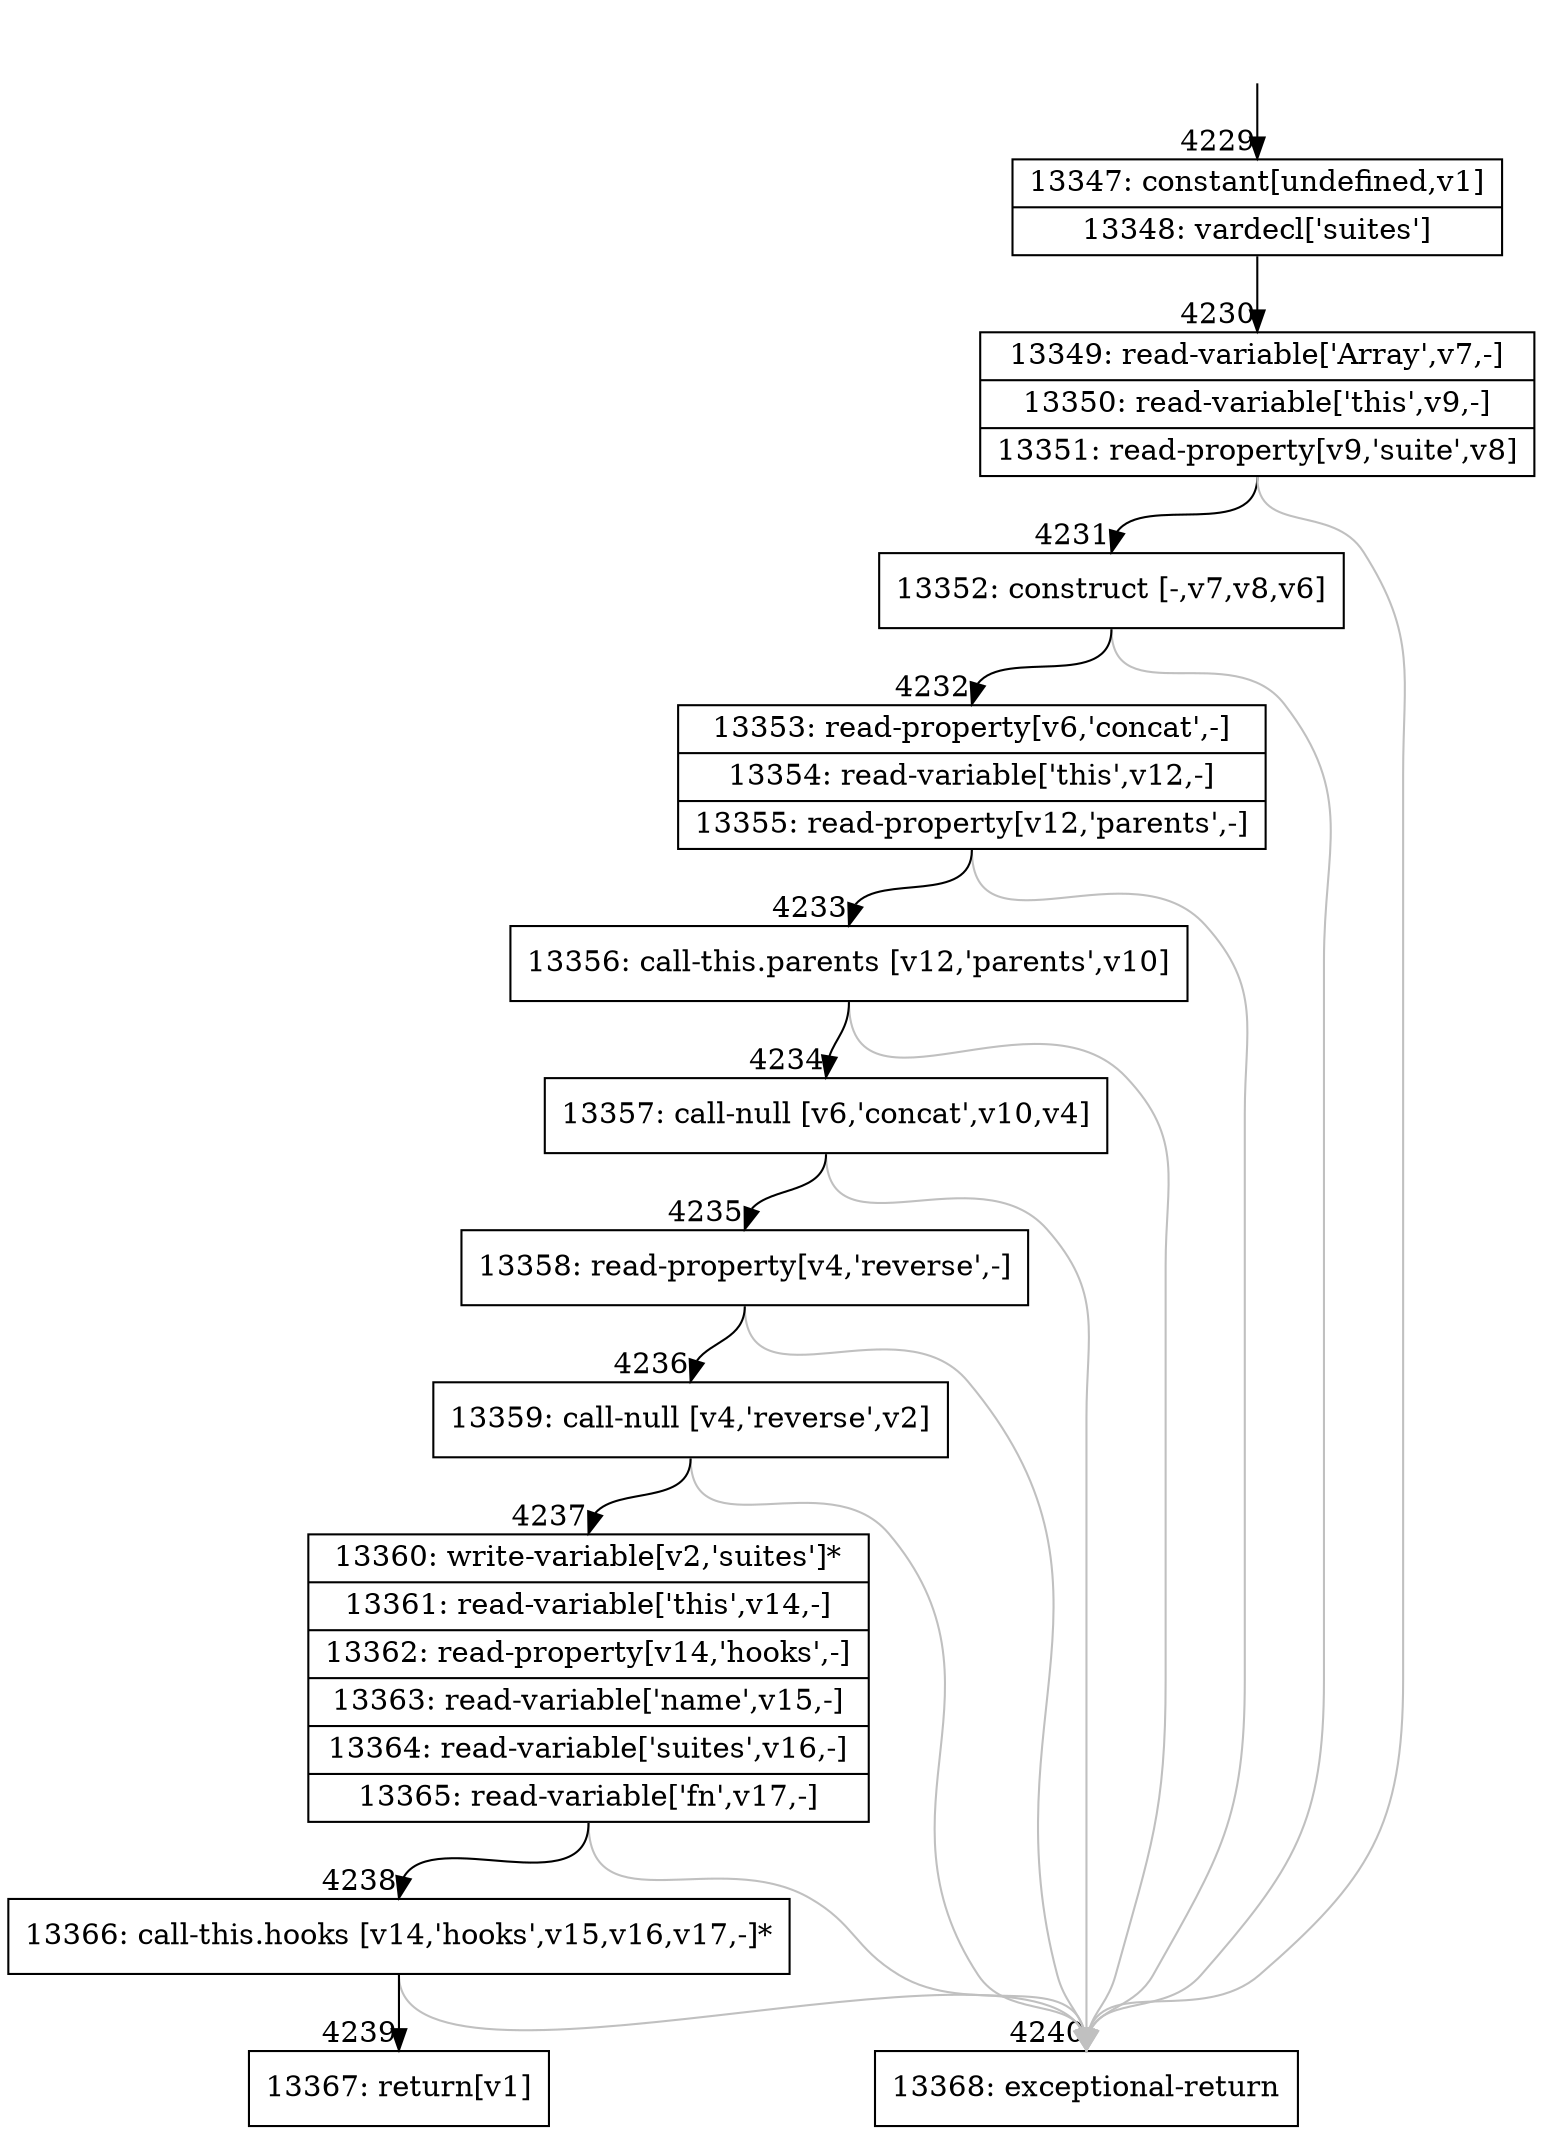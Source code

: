 digraph {
rankdir="TD"
BB_entry381[shape=none,label=""];
BB_entry381 -> BB4229 [tailport=s, headport=n, headlabel="    4229"]
BB4229 [shape=record label="{13347: constant[undefined,v1]|13348: vardecl['suites']}" ] 
BB4229 -> BB4230 [tailport=s, headport=n, headlabel="      4230"]
BB4230 [shape=record label="{13349: read-variable['Array',v7,-]|13350: read-variable['this',v9,-]|13351: read-property[v9,'suite',v8]}" ] 
BB4230 -> BB4231 [tailport=s, headport=n, headlabel="      4231"]
BB4230 -> BB4240 [tailport=s, headport=n, color=gray, headlabel="      4240"]
BB4231 [shape=record label="{13352: construct [-,v7,v8,v6]}" ] 
BB4231 -> BB4232 [tailport=s, headport=n, headlabel="      4232"]
BB4231 -> BB4240 [tailport=s, headport=n, color=gray]
BB4232 [shape=record label="{13353: read-property[v6,'concat',-]|13354: read-variable['this',v12,-]|13355: read-property[v12,'parents',-]}" ] 
BB4232 -> BB4233 [tailport=s, headport=n, headlabel="      4233"]
BB4232 -> BB4240 [tailport=s, headport=n, color=gray]
BB4233 [shape=record label="{13356: call-this.parents [v12,'parents',v10]}" ] 
BB4233 -> BB4234 [tailport=s, headport=n, headlabel="      4234"]
BB4233 -> BB4240 [tailport=s, headport=n, color=gray]
BB4234 [shape=record label="{13357: call-null [v6,'concat',v10,v4]}" ] 
BB4234 -> BB4235 [tailport=s, headport=n, headlabel="      4235"]
BB4234 -> BB4240 [tailport=s, headport=n, color=gray]
BB4235 [shape=record label="{13358: read-property[v4,'reverse',-]}" ] 
BB4235 -> BB4236 [tailport=s, headport=n, headlabel="      4236"]
BB4235 -> BB4240 [tailport=s, headport=n, color=gray]
BB4236 [shape=record label="{13359: call-null [v4,'reverse',v2]}" ] 
BB4236 -> BB4237 [tailport=s, headport=n, headlabel="      4237"]
BB4236 -> BB4240 [tailport=s, headport=n, color=gray]
BB4237 [shape=record label="{13360: write-variable[v2,'suites']*|13361: read-variable['this',v14,-]|13362: read-property[v14,'hooks',-]|13363: read-variable['name',v15,-]|13364: read-variable['suites',v16,-]|13365: read-variable['fn',v17,-]}" ] 
BB4237 -> BB4238 [tailport=s, headport=n, headlabel="      4238"]
BB4237 -> BB4240 [tailport=s, headport=n, color=gray]
BB4238 [shape=record label="{13366: call-this.hooks [v14,'hooks',v15,v16,v17,-]*}" ] 
BB4238 -> BB4239 [tailport=s, headport=n, headlabel="      4239"]
BB4238 -> BB4240 [tailport=s, headport=n, color=gray]
BB4239 [shape=record label="{13367: return[v1]}" ] 
BB4240 [shape=record label="{13368: exceptional-return}" ] 
//#$~ 4926
}
